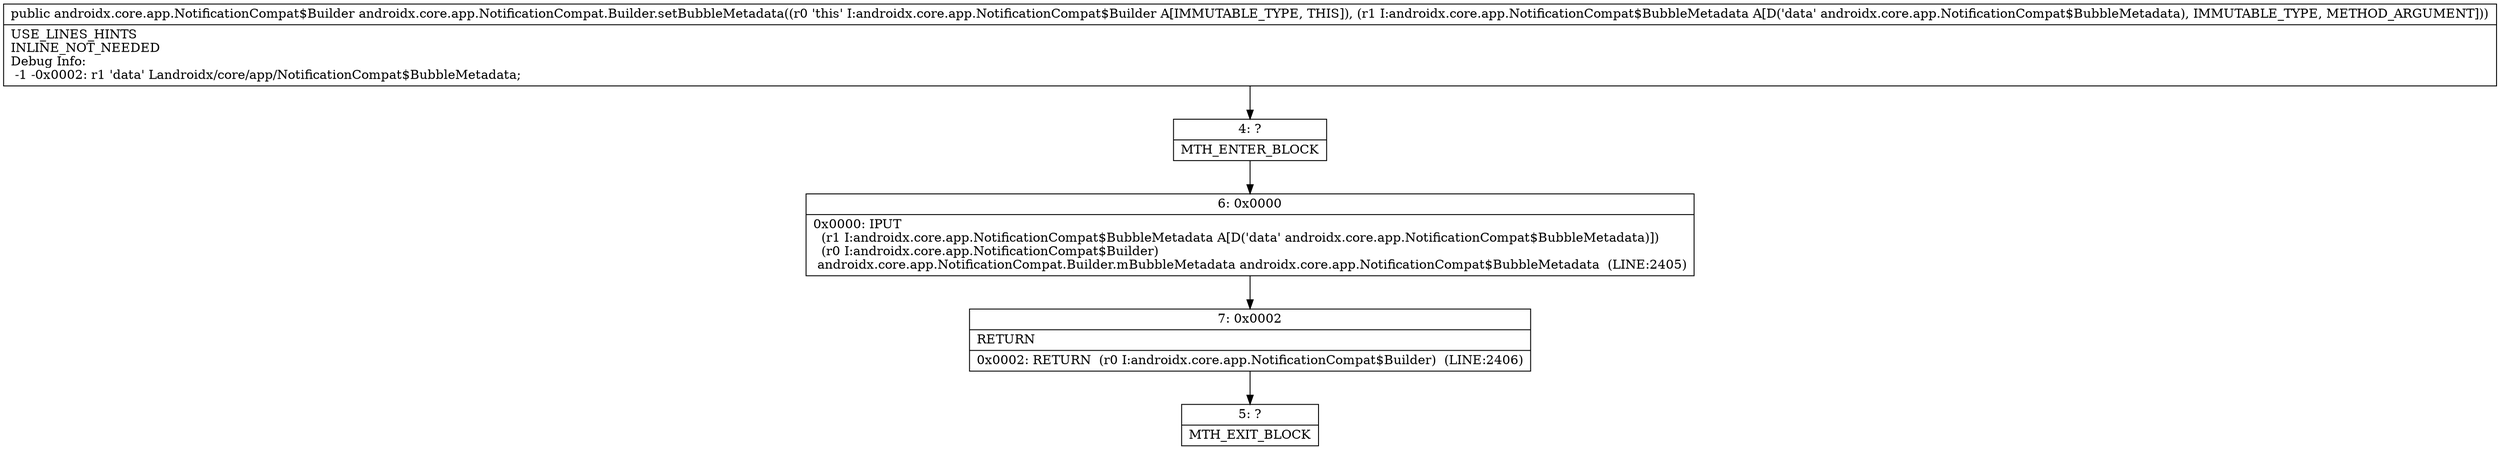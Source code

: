 digraph "CFG forandroidx.core.app.NotificationCompat.Builder.setBubbleMetadata(Landroidx\/core\/app\/NotificationCompat$BubbleMetadata;)Landroidx\/core\/app\/NotificationCompat$Builder;" {
Node_4 [shape=record,label="{4\:\ ?|MTH_ENTER_BLOCK\l}"];
Node_6 [shape=record,label="{6\:\ 0x0000|0x0000: IPUT  \l  (r1 I:androidx.core.app.NotificationCompat$BubbleMetadata A[D('data' androidx.core.app.NotificationCompat$BubbleMetadata)])\l  (r0 I:androidx.core.app.NotificationCompat$Builder)\l androidx.core.app.NotificationCompat.Builder.mBubbleMetadata androidx.core.app.NotificationCompat$BubbleMetadata  (LINE:2405)\l}"];
Node_7 [shape=record,label="{7\:\ 0x0002|RETURN\l|0x0002: RETURN  (r0 I:androidx.core.app.NotificationCompat$Builder)  (LINE:2406)\l}"];
Node_5 [shape=record,label="{5\:\ ?|MTH_EXIT_BLOCK\l}"];
MethodNode[shape=record,label="{public androidx.core.app.NotificationCompat$Builder androidx.core.app.NotificationCompat.Builder.setBubbleMetadata((r0 'this' I:androidx.core.app.NotificationCompat$Builder A[IMMUTABLE_TYPE, THIS]), (r1 I:androidx.core.app.NotificationCompat$BubbleMetadata A[D('data' androidx.core.app.NotificationCompat$BubbleMetadata), IMMUTABLE_TYPE, METHOD_ARGUMENT]))  | USE_LINES_HINTS\lINLINE_NOT_NEEDED\lDebug Info:\l  \-1 \-0x0002: r1 'data' Landroidx\/core\/app\/NotificationCompat$BubbleMetadata;\l}"];
MethodNode -> Node_4;Node_4 -> Node_6;
Node_6 -> Node_7;
Node_7 -> Node_5;
}

